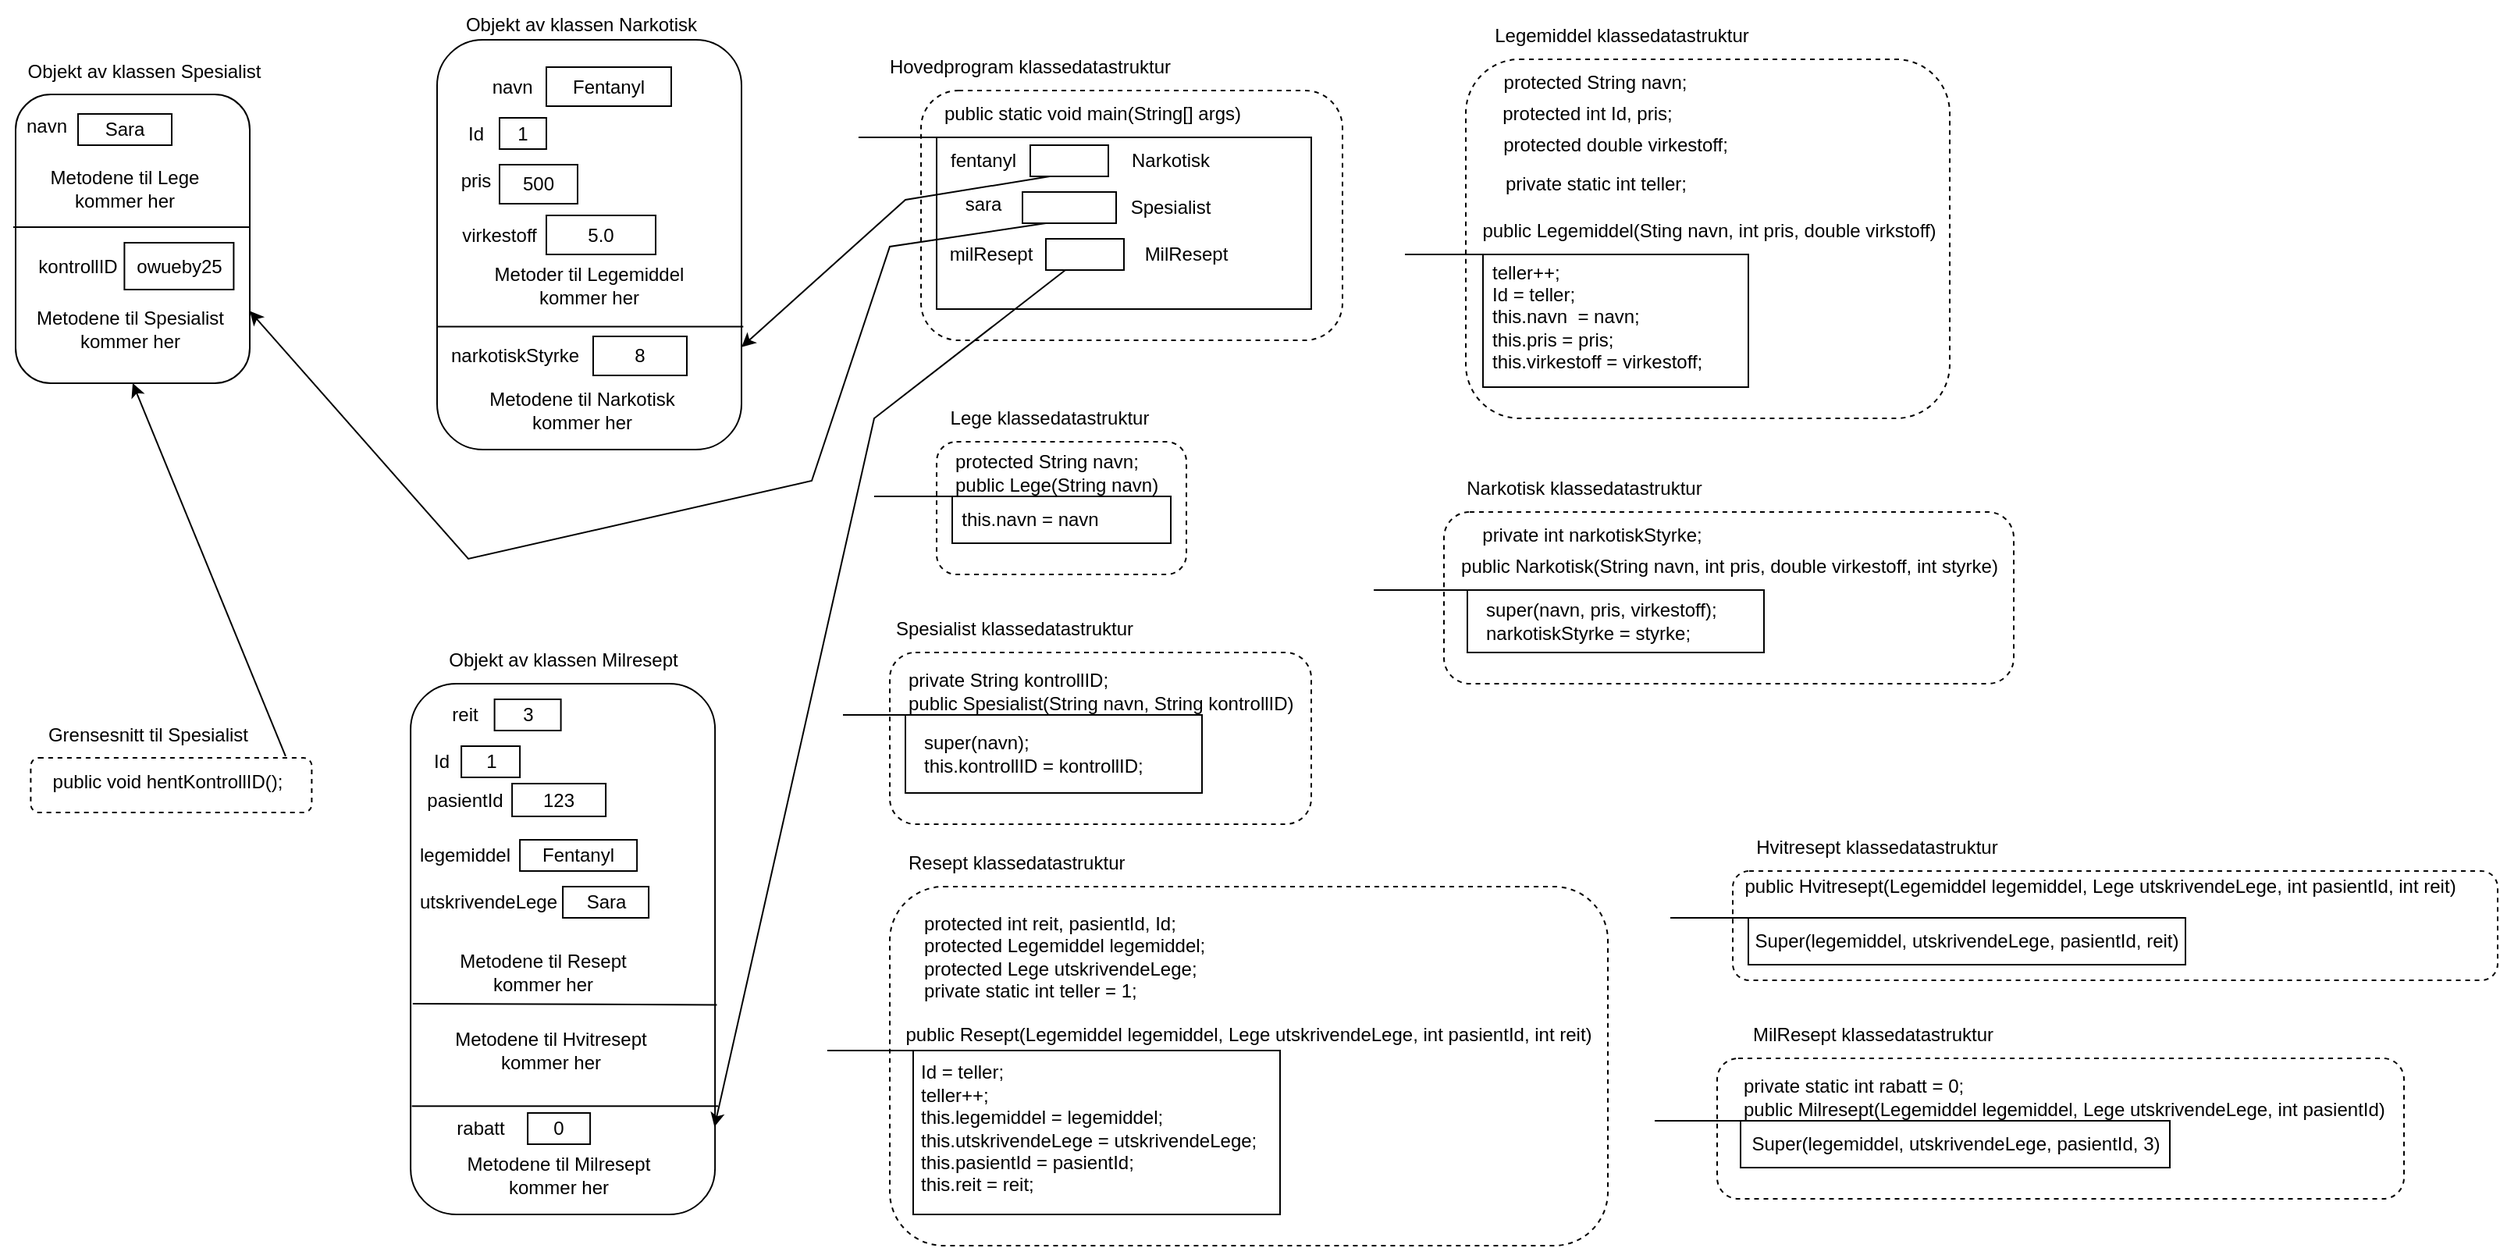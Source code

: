 <mxfile version="16.5.6" type="device"><diagram id="X8WxK3WI4nUDgzF5nvbx" name="Page-1"><mxGraphModel dx="2424" dy="829" grid="1" gridSize="10" guides="1" tooltips="1" connect="1" arrows="1" fold="1" page="1" pageScale="1" pageWidth="827" pageHeight="1169" math="0" shadow="0"><root><mxCell id="0"/><mxCell id="1" parent="0"/><mxCell id="LUCn8kjGRGwjfGOzMinB-1" value="" style="rounded=1;whiteSpace=wrap;html=1;dashed=1;" parent="1" vertex="1"><mxGeometry x="70" y="60" width="270" height="160" as="geometry"/></mxCell><mxCell id="LUCn8kjGRGwjfGOzMinB-2" value="" style="rounded=0;whiteSpace=wrap;html=1;" parent="1" vertex="1"><mxGeometry x="80" y="90" width="240" height="110" as="geometry"/></mxCell><mxCell id="LUCn8kjGRGwjfGOzMinB-3" value="public static void main(String[] args)" style="text;html=1;strokeColor=none;fillColor=none;align=center;verticalAlign=middle;whiteSpace=wrap;rounded=0;" parent="1" vertex="1"><mxGeometry x="60" y="60" width="240" height="30" as="geometry"/></mxCell><mxCell id="LUCn8kjGRGwjfGOzMinB-4" value="" style="endArrow=none;html=1;rounded=0;entryX=0.25;entryY=0;entryDx=0;entryDy=0;" parent="1" target="LUCn8kjGRGwjfGOzMinB-2" edge="1"><mxGeometry width="50" height="50" relative="1" as="geometry"><mxPoint x="30" y="90" as="sourcePoint"/><mxPoint x="590" y="200" as="targetPoint"/></mxGeometry></mxCell><mxCell id="LUCn8kjGRGwjfGOzMinB-5" value="" style="rounded=0;whiteSpace=wrap;html=1;" parent="1" vertex="1"><mxGeometry x="140" y="95" width="50" height="20" as="geometry"/></mxCell><mxCell id="LUCn8kjGRGwjfGOzMinB-6" value="fentanyl" style="text;html=1;strokeColor=none;fillColor=none;align=center;verticalAlign=middle;whiteSpace=wrap;rounded=0;" parent="1" vertex="1"><mxGeometry x="80" y="90" width="60" height="30" as="geometry"/></mxCell><mxCell id="LUCn8kjGRGwjfGOzMinB-7" value="Narkotisk" style="text;html=1;strokeColor=none;fillColor=none;align=center;verticalAlign=middle;whiteSpace=wrap;rounded=0;" parent="1" vertex="1"><mxGeometry x="200" y="90" width="60" height="30" as="geometry"/></mxCell><mxCell id="LUCn8kjGRGwjfGOzMinB-9" value="" style="rounded=0;whiteSpace=wrap;html=1;" parent="1" vertex="1"><mxGeometry x="135" y="125" width="60" height="20" as="geometry"/></mxCell><mxCell id="LUCn8kjGRGwjfGOzMinB-10" value="Spesialist" style="text;html=1;strokeColor=none;fillColor=none;align=center;verticalAlign=middle;whiteSpace=wrap;rounded=0;" parent="1" vertex="1"><mxGeometry x="200" y="120" width="60" height="30" as="geometry"/></mxCell><mxCell id="LUCn8kjGRGwjfGOzMinB-11" value="milResept" style="text;html=1;strokeColor=none;fillColor=none;align=center;verticalAlign=middle;whiteSpace=wrap;rounded=0;" parent="1" vertex="1"><mxGeometry x="80" y="150" width="70" height="30" as="geometry"/></mxCell><mxCell id="LUCn8kjGRGwjfGOzMinB-12" value="" style="rounded=0;whiteSpace=wrap;html=1;" parent="1" vertex="1"><mxGeometry x="150" y="155" width="50" height="20" as="geometry"/></mxCell><mxCell id="LUCn8kjGRGwjfGOzMinB-13" value="MilResept" style="text;html=1;strokeColor=none;fillColor=none;align=center;verticalAlign=middle;whiteSpace=wrap;rounded=0;" parent="1" vertex="1"><mxGeometry x="210" y="150" width="60" height="30" as="geometry"/></mxCell><mxCell id="LUCn8kjGRGwjfGOzMinB-14" value="" style="rounded=1;whiteSpace=wrap;html=1;dashed=1;" parent="1" vertex="1"><mxGeometry x="419" y="40" width="310" height="230" as="geometry"/></mxCell><mxCell id="LUCn8kjGRGwjfGOzMinB-15" value="" style="rounded=0;whiteSpace=wrap;html=1;" parent="1" vertex="1"><mxGeometry x="430" y="165" width="170" height="85" as="geometry"/></mxCell><mxCell id="LUCn8kjGRGwjfGOzMinB-16" value="Hovedprogram klassedatastruktur" style="text;html=1;strokeColor=none;fillColor=none;align=center;verticalAlign=middle;whiteSpace=wrap;rounded=0;" parent="1" vertex="1"><mxGeometry x="40" y="30" width="200" height="30" as="geometry"/></mxCell><mxCell id="LUCn8kjGRGwjfGOzMinB-17" value="Legemiddel klassedatastruktur" style="text;html=1;strokeColor=none;fillColor=none;align=center;verticalAlign=middle;whiteSpace=wrap;rounded=0;" parent="1" vertex="1"><mxGeometry x="423.5" y="10" width="190" height="30" as="geometry"/></mxCell><mxCell id="LUCn8kjGRGwjfGOzMinB-18" value="protected String navn;" style="text;html=1;strokeColor=none;fillColor=none;align=center;verticalAlign=middle;whiteSpace=wrap;rounded=0;" parent="1" vertex="1"><mxGeometry x="434" y="40" width="136" height="30" as="geometry"/></mxCell><mxCell id="LUCn8kjGRGwjfGOzMinB-19" value="protected int Id, pris;" style="text;html=1;strokeColor=none;fillColor=none;align=center;verticalAlign=middle;whiteSpace=wrap;rounded=0;" parent="1" vertex="1"><mxGeometry x="424" y="60" width="146" height="30" as="geometry"/></mxCell><mxCell id="LUCn8kjGRGwjfGOzMinB-20" value="protected double virkestoff;" style="text;html=1;strokeColor=none;fillColor=none;align=center;verticalAlign=middle;whiteSpace=wrap;rounded=0;" parent="1" vertex="1"><mxGeometry x="430" y="80" width="170" height="30" as="geometry"/></mxCell><mxCell id="LUCn8kjGRGwjfGOzMinB-21" value="private static int teller;" style="text;html=1;strokeColor=none;fillColor=none;align=center;verticalAlign=middle;whiteSpace=wrap;rounded=0;" parent="1" vertex="1"><mxGeometry x="440.5" y="105" width="123" height="30" as="geometry"/></mxCell><mxCell id="LUCn8kjGRGwjfGOzMinB-22" value="public Legemiddel(Sting navn, int pris, double virkstoff)" style="text;html=1;strokeColor=none;fillColor=none;align=center;verticalAlign=middle;whiteSpace=wrap;rounded=0;" parent="1" vertex="1"><mxGeometry x="420" y="135" width="310" height="30" as="geometry"/></mxCell><mxCell id="LUCn8kjGRGwjfGOzMinB-23" value="teller++;&lt;br&gt;Id = teller;&lt;br&gt;this.navn&amp;nbsp; = navn;&lt;br&gt;this.pris = pris;&lt;br&gt;this.virkestoff = virkestoff;" style="text;html=1;strokeColor=none;fillColor=none;align=left;verticalAlign=middle;whiteSpace=wrap;rounded=0;" parent="1" vertex="1"><mxGeometry x="434" y="170" width="149.5" height="70" as="geometry"/></mxCell><mxCell id="LUCn8kjGRGwjfGOzMinB-24" value="" style="endArrow=none;html=1;rounded=0;entryX=0.5;entryY=0;entryDx=0;entryDy=0;" parent="1" target="LUCn8kjGRGwjfGOzMinB-15" edge="1"><mxGeometry width="50" height="50" relative="1" as="geometry"><mxPoint x="380" y="165" as="sourcePoint"/><mxPoint x="310" y="275" as="targetPoint"/></mxGeometry></mxCell><mxCell id="LUCn8kjGRGwjfGOzMinB-37" value="" style="rounded=1;whiteSpace=wrap;html=1;dashed=1;" parent="1" vertex="1"><mxGeometry x="405" y="330" width="365" height="110" as="geometry"/></mxCell><mxCell id="LUCn8kjGRGwjfGOzMinB-38" value="Narkotisk klassedatastruktur" style="text;html=1;strokeColor=none;fillColor=none;align=center;verticalAlign=middle;whiteSpace=wrap;rounded=0;dashed=1;" parent="1" vertex="1"><mxGeometry x="410" y="300" width="170" height="30" as="geometry"/></mxCell><mxCell id="LUCn8kjGRGwjfGOzMinB-39" value="private int narkotiskStyrke;" style="text;html=1;strokeColor=none;fillColor=none;align=center;verticalAlign=middle;whiteSpace=wrap;rounded=0;dashed=1;" parent="1" vertex="1"><mxGeometry x="420" y="330" width="160" height="30" as="geometry"/></mxCell><mxCell id="LUCn8kjGRGwjfGOzMinB-40" value="public Narkotisk(String navn, int pris, double virkestoff, int styrke)" style="text;html=1;strokeColor=none;fillColor=none;align=center;verticalAlign=middle;whiteSpace=wrap;rounded=0;dashed=1;" parent="1" vertex="1"><mxGeometry x="407.5" y="350" width="360" height="30" as="geometry"/></mxCell><mxCell id="LUCn8kjGRGwjfGOzMinB-41" value="" style="rounded=0;whiteSpace=wrap;html=1;" parent="1" vertex="1"><mxGeometry x="420" y="380" width="190" height="40" as="geometry"/></mxCell><mxCell id="LUCn8kjGRGwjfGOzMinB-42" value="super(navn, pris, virkestoff);&lt;br&gt;narkotiskStyrke = styrke;" style="text;html=1;strokeColor=none;fillColor=none;align=left;verticalAlign=middle;whiteSpace=wrap;rounded=0;" parent="1" vertex="1"><mxGeometry x="430" y="385" width="160" height="30" as="geometry"/></mxCell><mxCell id="LUCn8kjGRGwjfGOzMinB-43" value="" style="endArrow=none;html=1;rounded=0;entryX=0.25;entryY=0;entryDx=0;entryDy=0;" parent="1" target="LUCn8kjGRGwjfGOzMinB-41" edge="1"><mxGeometry width="50" height="50" relative="1" as="geometry"><mxPoint x="360" y="380" as="sourcePoint"/><mxPoint x="380" y="420" as="targetPoint"/></mxGeometry></mxCell><mxCell id="LUCn8kjGRGwjfGOzMinB-55" value="" style="rounded=1;whiteSpace=wrap;html=1;dashed=1;" parent="1" vertex="1"><mxGeometry x="50" y="570" width="460" height="230" as="geometry"/></mxCell><mxCell id="LUCn8kjGRGwjfGOzMinB-56" value="Resept klassedatastruktur" style="text;html=1;strokeColor=none;fillColor=none;align=left;verticalAlign=middle;whiteSpace=wrap;rounded=0;dashed=1;" parent="1" vertex="1"><mxGeometry x="60" y="540" width="150" height="30" as="geometry"/></mxCell><mxCell id="LUCn8kjGRGwjfGOzMinB-57" value="protected int reit, pasientId, Id;&lt;br&gt;protected Legemiddel legemiddel;&lt;br&gt;protected Lege utskrivendeLege;&lt;br&gt;private static int teller = 1;" style="text;html=1;strokeColor=none;fillColor=none;align=left;verticalAlign=middle;whiteSpace=wrap;rounded=0;dashed=1;" parent="1" vertex="1"><mxGeometry x="70" y="580" width="225" height="70" as="geometry"/></mxCell><mxCell id="LUCn8kjGRGwjfGOzMinB-58" value="public Resept(Legemiddel legemiddel, Lege utskrivendeLege, int pasientId, int reit)" style="text;html=1;strokeColor=none;fillColor=none;align=center;verticalAlign=middle;whiteSpace=wrap;rounded=0;dashed=1;" parent="1" vertex="1"><mxGeometry x="50" y="650" width="460" height="30" as="geometry"/></mxCell><mxCell id="LUCn8kjGRGwjfGOzMinB-60" value="" style="rounded=0;whiteSpace=wrap;html=1;" parent="1" vertex="1"><mxGeometry x="65" y="675" width="235" height="105" as="geometry"/></mxCell><mxCell id="LUCn8kjGRGwjfGOzMinB-61" value="Id = teller;&lt;br&gt;teller++;&lt;br&gt;this.legemiddel = legemiddel;&lt;br&gt;this.utskrivendeLege = utskrivendeLege;&lt;br&gt;this.pasientId = pasientId;&lt;br&gt;this.reit = reit;" style="text;html=1;strokeColor=none;fillColor=none;align=left;verticalAlign=middle;whiteSpace=wrap;rounded=0;" parent="1" vertex="1"><mxGeometry x="67.5" y="675" width="237.5" height="100" as="geometry"/></mxCell><mxCell id="LUCn8kjGRGwjfGOzMinB-62" value="" style="endArrow=none;html=1;rounded=0;entryX=0.25;entryY=0;entryDx=0;entryDy=0;" parent="1" target="LUCn8kjGRGwjfGOzMinB-60" edge="1"><mxGeometry width="50" height="50" relative="1" as="geometry"><mxPoint x="10" y="675" as="sourcePoint"/><mxPoint x="-40" y="660" as="targetPoint"/></mxGeometry></mxCell><mxCell id="LUCn8kjGRGwjfGOzMinB-63" value="" style="rounded=1;whiteSpace=wrap;html=1;dashed=1;" parent="1" vertex="1"><mxGeometry x="590" y="560" width="490" height="70" as="geometry"/></mxCell><mxCell id="LUCn8kjGRGwjfGOzMinB-64" value="Hvitresept klassedatastruktur" style="text;html=1;strokeColor=none;fillColor=none;align=center;verticalAlign=middle;whiteSpace=wrap;rounded=0;dashed=1;" parent="1" vertex="1"><mxGeometry x="600" y="530" width="165" height="30" as="geometry"/></mxCell><mxCell id="LUCn8kjGRGwjfGOzMinB-67" value="public Hvitresept(&lt;span&gt;Legemiddel legemiddel, Lege utskrivendeLege, int pasientId, int reit&lt;/span&gt;)" style="text;html=1;align=center;verticalAlign=middle;resizable=0;points=[];autosize=1;strokeColor=none;fillColor=none;" parent="1" vertex="1"><mxGeometry x="590" y="560" width="470" height="20" as="geometry"/></mxCell><mxCell id="LUCn8kjGRGwjfGOzMinB-68" value="" style="rounded=0;whiteSpace=wrap;html=1;" parent="1" vertex="1"><mxGeometry x="600" y="590" width="280" height="30" as="geometry"/></mxCell><mxCell id="LUCn8kjGRGwjfGOzMinB-69" value="Super(legemiddel, utskrivendeLege, pasientId, reit)" style="text;html=1;strokeColor=none;fillColor=none;align=center;verticalAlign=middle;whiteSpace=wrap;rounded=0;" parent="1" vertex="1"><mxGeometry x="600" y="590" width="280" height="30" as="geometry"/></mxCell><mxCell id="LUCn8kjGRGwjfGOzMinB-70" value="" style="endArrow=none;html=1;rounded=0;entryX=0.25;entryY=0;entryDx=0;entryDy=0;" parent="1" target="LUCn8kjGRGwjfGOzMinB-68" edge="1"><mxGeometry width="50" height="50" relative="1" as="geometry"><mxPoint x="550" y="590" as="sourcePoint"/><mxPoint x="520" y="680" as="targetPoint"/></mxGeometry></mxCell><mxCell id="LUCn8kjGRGwjfGOzMinB-71" value="" style="rounded=1;whiteSpace=wrap;html=1;dashed=1;" parent="1" vertex="1"><mxGeometry x="580" y="680" width="440" height="90" as="geometry"/></mxCell><mxCell id="LUCn8kjGRGwjfGOzMinB-72" value="MilResept klassedatastruktur" style="text;html=1;strokeColor=none;fillColor=none;align=center;verticalAlign=middle;whiteSpace=wrap;rounded=0;dashed=1;" parent="1" vertex="1"><mxGeometry x="595" y="650" width="170" height="30" as="geometry"/></mxCell><mxCell id="LUCn8kjGRGwjfGOzMinB-73" value="private static int rabatt = 0;&lt;br&gt;&lt;div style=&quot;&quot;&gt;&lt;span&gt;public Milresept(Legemiddel legemiddel, Lege utskrivendeLege, int pasientId&lt;/span&gt;&lt;span&gt;)&lt;/span&gt;&lt;/div&gt;" style="text;html=1;strokeColor=none;fillColor=none;align=left;verticalAlign=middle;whiteSpace=wrap;rounded=0;dashed=1;" parent="1" vertex="1"><mxGeometry x="595" y="690" width="440" height="30" as="geometry"/></mxCell><mxCell id="LUCn8kjGRGwjfGOzMinB-74" value="" style="rounded=0;whiteSpace=wrap;html=1;" parent="1" vertex="1"><mxGeometry x="595" y="720" width="275" height="30" as="geometry"/></mxCell><mxCell id="LUCn8kjGRGwjfGOzMinB-76" value="Super(legemiddel, utskrivendeLege, pasientId, 3)" style="text;html=1;strokeColor=none;fillColor=none;align=center;verticalAlign=middle;whiteSpace=wrap;rounded=0;" parent="1" vertex="1"><mxGeometry x="592.5" y="720" width="280" height="30" as="geometry"/></mxCell><mxCell id="LUCn8kjGRGwjfGOzMinB-77" value="" style="endArrow=none;html=1;rounded=0;entryX=0.25;entryY=0;entryDx=0;entryDy=0;" parent="1" target="LUCn8kjGRGwjfGOzMinB-74" edge="1"><mxGeometry width="50" height="50" relative="1" as="geometry"><mxPoint x="540" y="720" as="sourcePoint"/><mxPoint x="1020" y="680" as="targetPoint"/></mxGeometry></mxCell><mxCell id="LUCn8kjGRGwjfGOzMinB-78" value="" style="rounded=1;whiteSpace=wrap;html=1;dashed=1;" parent="1" vertex="1"><mxGeometry x="80" y="285" width="160" height="85" as="geometry"/></mxCell><mxCell id="LUCn8kjGRGwjfGOzMinB-79" value="Lege klassedatastruktur" style="text;html=1;strokeColor=none;fillColor=none;align=center;verticalAlign=middle;whiteSpace=wrap;rounded=0;dashed=1;" parent="1" vertex="1"><mxGeometry x="85" y="255" width="135" height="30" as="geometry"/></mxCell><mxCell id="LUCn8kjGRGwjfGOzMinB-80" value="protected String navn;&lt;br&gt;public Lege(String navn)" style="text;html=1;strokeColor=none;fillColor=none;align=left;verticalAlign=middle;whiteSpace=wrap;rounded=0;dashed=1;" parent="1" vertex="1"><mxGeometry x="90" y="290" width="140" height="30" as="geometry"/></mxCell><mxCell id="LUCn8kjGRGwjfGOzMinB-81" value="" style="rounded=0;whiteSpace=wrap;html=1;" parent="1" vertex="1"><mxGeometry x="90" y="320" width="140" height="30" as="geometry"/></mxCell><mxCell id="LUCn8kjGRGwjfGOzMinB-82" value="this.navn = navn" style="text;html=1;strokeColor=none;fillColor=none;align=center;verticalAlign=middle;whiteSpace=wrap;rounded=0;" parent="1" vertex="1"><mxGeometry x="85" y="320" width="110" height="30" as="geometry"/></mxCell><mxCell id="LUCn8kjGRGwjfGOzMinB-83" value="" style="endArrow=none;html=1;rounded=0;entryX=0.25;entryY=0;entryDx=0;entryDy=0;" parent="1" target="LUCn8kjGRGwjfGOzMinB-81" edge="1"><mxGeometry width="50" height="50" relative="1" as="geometry"><mxPoint x="40" y="320" as="sourcePoint"/><mxPoint x="-30" y="410" as="targetPoint"/></mxGeometry></mxCell><mxCell id="LUCn8kjGRGwjfGOzMinB-84" value="" style="rounded=1;whiteSpace=wrap;html=1;dashed=1;" parent="1" vertex="1"><mxGeometry x="50" y="420" width="270" height="110" as="geometry"/></mxCell><mxCell id="LUCn8kjGRGwjfGOzMinB-85" value="Spesialist klassedatastruktur" style="text;html=1;strokeColor=none;fillColor=none;align=center;verticalAlign=middle;whiteSpace=wrap;rounded=0;dashed=1;" parent="1" vertex="1"><mxGeometry x="45" y="390" width="170" height="30" as="geometry"/></mxCell><mxCell id="LUCn8kjGRGwjfGOzMinB-86" value="private String kontrollID;&lt;br&gt;public Spesialist(String navn, String kontrollID)" style="text;html=1;strokeColor=none;fillColor=none;align=left;verticalAlign=middle;whiteSpace=wrap;rounded=0;dashed=1;" parent="1" vertex="1"><mxGeometry x="60" y="430" width="270" height="30" as="geometry"/></mxCell><mxCell id="LUCn8kjGRGwjfGOzMinB-87" value="" style="rounded=0;whiteSpace=wrap;html=1;" parent="1" vertex="1"><mxGeometry x="60" y="460" width="190" height="50" as="geometry"/></mxCell><mxCell id="LUCn8kjGRGwjfGOzMinB-88" value="super(navn);&lt;br&gt;this.kontrollID = kontrollID;" style="text;html=1;strokeColor=none;fillColor=none;align=left;verticalAlign=middle;whiteSpace=wrap;rounded=0;" parent="1" vertex="1"><mxGeometry x="70" y="470" width="160" height="30" as="geometry"/></mxCell><mxCell id="LUCn8kjGRGwjfGOzMinB-89" value="" style="endArrow=none;html=1;rounded=0;entryX=0.25;entryY=0;entryDx=0;entryDy=0;" parent="1" target="LUCn8kjGRGwjfGOzMinB-87" edge="1"><mxGeometry width="50" height="50" relative="1" as="geometry"><mxPoint x="20" y="460" as="sourcePoint"/><mxPoint x="-60" y="470" as="targetPoint"/></mxGeometry></mxCell><mxCell id="LUCn8kjGRGwjfGOzMinB-90" value="" style="rounded=1;whiteSpace=wrap;html=1;" parent="1" vertex="1"><mxGeometry x="-240" y="27.5" width="195" height="262.5" as="geometry"/></mxCell><mxCell id="LUCn8kjGRGwjfGOzMinB-91" value="Fentanyl" style="rounded=0;whiteSpace=wrap;html=1;" parent="1" vertex="1"><mxGeometry x="-170" y="45" width="80" height="25" as="geometry"/></mxCell><mxCell id="LUCn8kjGRGwjfGOzMinB-92" value="navn&amp;nbsp;" style="text;html=1;strokeColor=none;fillColor=none;align=center;verticalAlign=middle;whiteSpace=wrap;rounded=0;" parent="1" vertex="1"><mxGeometry x="-220" y="42.5" width="60" height="30" as="geometry"/></mxCell><mxCell id="LUCn8kjGRGwjfGOzMinB-93" value="Id" style="text;html=1;strokeColor=none;fillColor=none;align=center;verticalAlign=middle;whiteSpace=wrap;rounded=0;" parent="1" vertex="1"><mxGeometry x="-245" y="72.5" width="60" height="30" as="geometry"/></mxCell><mxCell id="LUCn8kjGRGwjfGOzMinB-94" value="1" style="rounded=0;whiteSpace=wrap;html=1;" parent="1" vertex="1"><mxGeometry x="-200" y="77.5" width="30" height="20" as="geometry"/></mxCell><mxCell id="LUCn8kjGRGwjfGOzMinB-95" value="500" style="rounded=0;whiteSpace=wrap;html=1;" parent="1" vertex="1"><mxGeometry x="-200" y="107.5" width="50" height="25" as="geometry"/></mxCell><mxCell id="LUCn8kjGRGwjfGOzMinB-96" value="pris" style="text;html=1;strokeColor=none;fillColor=none;align=center;verticalAlign=middle;whiteSpace=wrap;rounded=0;" parent="1" vertex="1"><mxGeometry x="-240" y="102.5" width="50" height="30" as="geometry"/></mxCell><mxCell id="LUCn8kjGRGwjfGOzMinB-97" value="5.0" style="rounded=0;whiteSpace=wrap;html=1;" parent="1" vertex="1"><mxGeometry x="-170" y="140" width="70" height="25" as="geometry"/></mxCell><mxCell id="LUCn8kjGRGwjfGOzMinB-98" value="virkestoff" style="text;html=1;strokeColor=none;fillColor=none;align=center;verticalAlign=middle;whiteSpace=wrap;rounded=0;" parent="1" vertex="1"><mxGeometry x="-230" y="137.5" width="60" height="30" as="geometry"/></mxCell><mxCell id="LUCn8kjGRGwjfGOzMinB-100" value="narkotiskStyrke" style="text;html=1;strokeColor=none;fillColor=none;align=center;verticalAlign=middle;whiteSpace=wrap;rounded=0;" parent="1" vertex="1"><mxGeometry x="-220" y="215" width="60" height="30" as="geometry"/></mxCell><mxCell id="LUCn8kjGRGwjfGOzMinB-101" value="8" style="rounded=0;whiteSpace=wrap;html=1;" parent="1" vertex="1"><mxGeometry x="-140" y="217.5" width="60" height="25" as="geometry"/></mxCell><mxCell id="LUCn8kjGRGwjfGOzMinB-102" value="" style="endArrow=none;html=1;rounded=0;entryX=1.006;entryY=0.7;entryDx=0;entryDy=0;entryPerimeter=0;exitX=0.002;exitY=0.7;exitDx=0;exitDy=0;exitPerimeter=0;" parent="1" source="LUCn8kjGRGwjfGOzMinB-90" target="LUCn8kjGRGwjfGOzMinB-90" edge="1"><mxGeometry width="50" height="50" relative="1" as="geometry"><mxPoint x="-180" y="362.5" as="sourcePoint"/><mxPoint x="-130" y="312.5" as="targetPoint"/></mxGeometry></mxCell><mxCell id="LUCn8kjGRGwjfGOzMinB-103" value="Objekt av klassen Narkotisk" style="text;html=1;strokeColor=none;fillColor=none;align=center;verticalAlign=middle;whiteSpace=wrap;rounded=0;" parent="1" vertex="1"><mxGeometry x="-245" y="2.5" width="195" height="30" as="geometry"/></mxCell><mxCell id="LUCn8kjGRGwjfGOzMinB-104" value="" style="endArrow=classic;html=1;rounded=0;exitX=0.25;exitY=1;exitDx=0;exitDy=0;entryX=1;entryY=0.75;entryDx=0;entryDy=0;" parent="1" source="LUCn8kjGRGwjfGOzMinB-5" target="LUCn8kjGRGwjfGOzMinB-90" edge="1"><mxGeometry width="50" height="50" relative="1" as="geometry"><mxPoint x="-220" y="400" as="sourcePoint"/><mxPoint x="-230" y="150" as="targetPoint"/><Array as="points"><mxPoint x="60" y="130"/></Array></mxGeometry></mxCell><mxCell id="LUCn8kjGRGwjfGOzMinB-105" value="" style="rounded=1;whiteSpace=wrap;html=1;" parent="1" vertex="1"><mxGeometry x="-510" y="62.5" width="150" height="185" as="geometry"/></mxCell><mxCell id="LUCn8kjGRGwjfGOzMinB-106" value="Sara" style="rounded=0;whiteSpace=wrap;html=1;" parent="1" vertex="1"><mxGeometry x="-470" y="75" width="60" height="20" as="geometry"/></mxCell><mxCell id="LUCn8kjGRGwjfGOzMinB-107" value="navn" style="text;html=1;strokeColor=none;fillColor=none;align=center;verticalAlign=middle;whiteSpace=wrap;rounded=0;" parent="1" vertex="1"><mxGeometry x="-520" y="67.5" width="60" height="30" as="geometry"/></mxCell><mxCell id="LUCn8kjGRGwjfGOzMinB-108" value="owueby25" style="rounded=0;whiteSpace=wrap;html=1;" parent="1" vertex="1"><mxGeometry x="-440.3" y="157.5" width="70" height="30" as="geometry"/></mxCell><mxCell id="LUCn8kjGRGwjfGOzMinB-109" value="kontrollID" style="text;html=1;strokeColor=none;fillColor=none;align=center;verticalAlign=middle;whiteSpace=wrap;rounded=0;" parent="1" vertex="1"><mxGeometry x="-500.3" y="157.5" width="60" height="30" as="geometry"/></mxCell><mxCell id="LUCn8kjGRGwjfGOzMinB-110" value="Objekt av klassen Spesialist" style="text;html=1;strokeColor=none;fillColor=none;align=center;verticalAlign=middle;whiteSpace=wrap;rounded=0;" parent="1" vertex="1"><mxGeometry x="-510" y="32.5" width="165" height="30" as="geometry"/></mxCell><mxCell id="LUCn8kjGRGwjfGOzMinB-112" value="sara" style="text;html=1;strokeColor=none;fillColor=none;align=center;verticalAlign=middle;whiteSpace=wrap;rounded=0;" parent="1" vertex="1"><mxGeometry x="80" y="117.5" width="60" height="30" as="geometry"/></mxCell><mxCell id="LUCn8kjGRGwjfGOzMinB-113" value="" style="endArrow=none;html=1;rounded=0;entryX=1.007;entryY=0.448;entryDx=0;entryDy=0;entryPerimeter=0;exitX=-0.003;exitY=0.448;exitDx=0;exitDy=0;exitPerimeter=0;" parent="1" edge="1"><mxGeometry width="50" height="50" relative="1" as="geometry"><mxPoint x="-511.5" y="147.5" as="sourcePoint"/><mxPoint x="-360.0" y="147.5" as="targetPoint"/></mxGeometry></mxCell><mxCell id="LUCn8kjGRGwjfGOzMinB-114" value="" style="endArrow=classic;html=1;rounded=0;exitX=0.25;exitY=1;exitDx=0;exitDy=0;entryX=1;entryY=0.75;entryDx=0;entryDy=0;" parent="1" source="LUCn8kjGRGwjfGOzMinB-9" target="LUCn8kjGRGwjfGOzMinB-105" edge="1"><mxGeometry width="50" height="50" relative="1" as="geometry"><mxPoint x="-40" y="340" as="sourcePoint"/><mxPoint x="10" y="290" as="targetPoint"/><Array as="points"><mxPoint x="50" y="160"/><mxPoint y="310"/><mxPoint x="-220" y="360"/></Array></mxGeometry></mxCell><mxCell id="LUCn8kjGRGwjfGOzMinB-115" value="" style="rounded=1;whiteSpace=wrap;html=1;" parent="1" vertex="1"><mxGeometry x="-256.95" y="440" width="195" height="340" as="geometry"/></mxCell><mxCell id="LUCn8kjGRGwjfGOzMinB-116" value="Fentanyl" style="rounded=0;whiteSpace=wrap;html=1;" parent="1" vertex="1"><mxGeometry x="-186.95" y="540" width="75" height="20" as="geometry"/></mxCell><mxCell id="LUCn8kjGRGwjfGOzMinB-117" value="legemiddel" style="text;html=1;strokeColor=none;fillColor=none;align=center;verticalAlign=middle;whiteSpace=wrap;rounded=0;" parent="1" vertex="1"><mxGeometry x="-251.95" y="535" width="60" height="30" as="geometry"/></mxCell><mxCell id="LUCn8kjGRGwjfGOzMinB-118" value="3" style="rounded=0;whiteSpace=wrap;html=1;" parent="1" vertex="1"><mxGeometry x="-203.2" y="450" width="42.5" height="20" as="geometry"/></mxCell><mxCell id="LUCn8kjGRGwjfGOzMinB-119" value="123" style="rounded=0;whiteSpace=wrap;html=1;" parent="1" vertex="1"><mxGeometry x="-191.95" y="504" width="60" height="21" as="geometry"/></mxCell><mxCell id="LUCn8kjGRGwjfGOzMinB-120" value="1" style="rounded=0;whiteSpace=wrap;html=1;" parent="1" vertex="1"><mxGeometry x="-224.45" y="480" width="37.5" height="20" as="geometry"/></mxCell><mxCell id="LUCn8kjGRGwjfGOzMinB-121" value="reit" style="text;html=1;strokeColor=none;fillColor=none;align=center;verticalAlign=middle;whiteSpace=wrap;rounded=0;" parent="1" vertex="1"><mxGeometry x="-251.95" y="445" width="60" height="30" as="geometry"/></mxCell><mxCell id="LUCn8kjGRGwjfGOzMinB-122" value="Id" style="text;html=1;strokeColor=none;fillColor=none;align=center;verticalAlign=middle;whiteSpace=wrap;rounded=0;" parent="1" vertex="1"><mxGeometry x="-266.95" y="475" width="60" height="30" as="geometry"/></mxCell><mxCell id="LUCn8kjGRGwjfGOzMinB-123" value="pasientId" style="text;html=1;strokeColor=none;fillColor=none;align=center;verticalAlign=middle;whiteSpace=wrap;rounded=0;" parent="1" vertex="1"><mxGeometry x="-251.95" y="500" width="60" height="30" as="geometry"/></mxCell><mxCell id="LUCn8kjGRGwjfGOzMinB-124" value="utskrivendeLege" style="text;html=1;strokeColor=none;fillColor=none;align=center;verticalAlign=middle;whiteSpace=wrap;rounded=0;" parent="1" vertex="1"><mxGeometry x="-236.95" y="565" width="60" height="30" as="geometry"/></mxCell><mxCell id="LUCn8kjGRGwjfGOzMinB-125" value="Sara" style="rounded=0;whiteSpace=wrap;html=1;" parent="1" vertex="1"><mxGeometry x="-159.45" y="570" width="55" height="20" as="geometry"/></mxCell><mxCell id="LUCn8kjGRGwjfGOzMinB-127" value="0" style="rounded=0;whiteSpace=wrap;html=1;" parent="1" vertex="1"><mxGeometry x="-181.95" y="715" width="40" height="20" as="geometry"/></mxCell><mxCell id="LUCn8kjGRGwjfGOzMinB-128" value="rabatt" style="text;html=1;strokeColor=none;fillColor=none;align=center;verticalAlign=middle;whiteSpace=wrap;rounded=0;" parent="1" vertex="1"><mxGeometry x="-241.95" y="710" width="60" height="30" as="geometry"/></mxCell><mxCell id="LUCn8kjGRGwjfGOzMinB-129" value="" style="endArrow=none;html=1;rounded=0;entryX=1.006;entryY=0.605;entryDx=0;entryDy=0;entryPerimeter=0;exitX=0.007;exitY=0.603;exitDx=0;exitDy=0;exitPerimeter=0;" parent="1" source="LUCn8kjGRGwjfGOzMinB-115" target="LUCn8kjGRGwjfGOzMinB-115" edge="1"><mxGeometry width="50" height="50" relative="1" as="geometry"><mxPoint x="-389.45" y="600" as="sourcePoint"/><mxPoint x="-369.45" y="520" as="targetPoint"/></mxGeometry></mxCell><mxCell id="LUCn8kjGRGwjfGOzMinB-130" value="" style="endArrow=none;html=1;rounded=0;entryX=1.01;entryY=0.796;entryDx=0;entryDy=0;entryPerimeter=0;exitX=0.004;exitY=0.796;exitDx=0;exitDy=0;exitPerimeter=0;" parent="1" source="LUCn8kjGRGwjfGOzMinB-115" target="LUCn8kjGRGwjfGOzMinB-115" edge="1"><mxGeometry width="50" height="50" relative="1" as="geometry"><mxPoint x="-349.45" y="670" as="sourcePoint"/><mxPoint x="-299.45" y="620" as="targetPoint"/></mxGeometry></mxCell><mxCell id="LUCn8kjGRGwjfGOzMinB-131" value="Metoder til Legemiddel kommer her" style="text;html=1;strokeColor=none;fillColor=none;align=center;verticalAlign=middle;whiteSpace=wrap;rounded=0;" parent="1" vertex="1"><mxGeometry x="-225" y="170" width="165" height="30" as="geometry"/></mxCell><mxCell id="LUCn8kjGRGwjfGOzMinB-133" value="Metodene til Narkotisk kommer her" style="text;html=1;strokeColor=none;fillColor=none;align=center;verticalAlign=middle;whiteSpace=wrap;rounded=0;" parent="1" vertex="1"><mxGeometry x="-222.5" y="250" width="150" height="30" as="geometry"/></mxCell><mxCell id="LUCn8kjGRGwjfGOzMinB-134" value="Metodene til Lege kommer her" style="text;html=1;strokeColor=none;fillColor=none;align=center;verticalAlign=middle;whiteSpace=wrap;rounded=0;" parent="1" vertex="1"><mxGeometry x="-505" y="107.5" width="130" height="30" as="geometry"/></mxCell><mxCell id="LUCn8kjGRGwjfGOzMinB-135" value="Metodene til Spesialist kommer her" style="text;html=1;strokeColor=none;fillColor=none;align=center;verticalAlign=middle;whiteSpace=wrap;rounded=0;" parent="1" vertex="1"><mxGeometry x="-510" y="197.5" width="147" height="30" as="geometry"/></mxCell><mxCell id="LUCn8kjGRGwjfGOzMinB-136" value="Metodene til Resept kommer her" style="text;html=1;strokeColor=none;fillColor=none;align=center;verticalAlign=middle;whiteSpace=wrap;rounded=0;" parent="1" vertex="1"><mxGeometry x="-231.95" y="610" width="120" height="30" as="geometry"/></mxCell><mxCell id="LUCn8kjGRGwjfGOzMinB-138" value="Metodene til Hvitresept kommer her" style="text;html=1;strokeColor=none;fillColor=none;align=center;verticalAlign=middle;whiteSpace=wrap;rounded=0;" parent="1" vertex="1"><mxGeometry x="-231.95" y="660" width="130" height="30" as="geometry"/></mxCell><mxCell id="LUCn8kjGRGwjfGOzMinB-139" value="Metodene til Milresept kommer her" style="text;html=1;strokeColor=none;fillColor=none;align=center;verticalAlign=middle;whiteSpace=wrap;rounded=0;" parent="1" vertex="1"><mxGeometry x="-224.95" y="740" width="126" height="30" as="geometry"/></mxCell><mxCell id="LUCn8kjGRGwjfGOzMinB-140" value="Objekt av klassen Milresept" style="text;html=1;strokeColor=none;fillColor=none;align=center;verticalAlign=middle;whiteSpace=wrap;rounded=0;" parent="1" vertex="1"><mxGeometry x="-254.45" y="410" width="190" height="30" as="geometry"/></mxCell><mxCell id="av8_p1f5afz5twzIZhAz-1" value="" style="endArrow=classic;html=1;rounded=0;exitX=0.25;exitY=1;exitDx=0;exitDy=0;entryX=0.998;entryY=0.835;entryDx=0;entryDy=0;entryPerimeter=0;" edge="1" parent="1" source="LUCn8kjGRGwjfGOzMinB-12" target="LUCn8kjGRGwjfGOzMinB-115"><mxGeometry width="50" height="50" relative="1" as="geometry"><mxPoint x="-440" y="510" as="sourcePoint"/><mxPoint x="-390" y="460" as="targetPoint"/><Array as="points"><mxPoint x="40" y="270"/></Array></mxGeometry></mxCell><mxCell id="av8_p1f5afz5twzIZhAz-3" value="" style="rounded=1;whiteSpace=wrap;html=1;dashed=1;" vertex="1" parent="1"><mxGeometry x="-500.3" y="487.5" width="180" height="35" as="geometry"/></mxCell><mxCell id="av8_p1f5afz5twzIZhAz-5" value="public void hentKontrollID();" style="text;html=1;strokeColor=none;fillColor=none;align=center;verticalAlign=middle;whiteSpace=wrap;rounded=0;" vertex="1" parent="1"><mxGeometry x="-495.3" y="487.5" width="165" height="30" as="geometry"/></mxCell><mxCell id="av8_p1f5afz5twzIZhAz-6" value="Grensesnitt til Spesialist" style="text;html=1;strokeColor=none;fillColor=none;align=center;verticalAlign=middle;whiteSpace=wrap;rounded=0;" vertex="1" parent="1"><mxGeometry x="-500.3" y="457.5" width="150" height="30" as="geometry"/></mxCell><mxCell id="av8_p1f5afz5twzIZhAz-7" value="" style="endArrow=classic;html=1;rounded=0;entryX=0.5;entryY=1;entryDx=0;entryDy=0;exitX=0.959;exitY=-0.035;exitDx=0;exitDy=0;exitPerimeter=0;" edge="1" parent="1" source="av8_p1f5afz5twzIZhAz-5" target="LUCn8kjGRGwjfGOzMinB-105"><mxGeometry width="50" height="50" relative="1" as="geometry"><mxPoint x="-380" y="440" as="sourcePoint"/><mxPoint x="-330" y="390" as="targetPoint"/></mxGeometry></mxCell></root></mxGraphModel></diagram></mxfile>